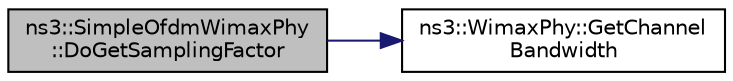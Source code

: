 digraph "ns3::SimpleOfdmWimaxPhy::DoGetSamplingFactor"
{
 // LATEX_PDF_SIZE
  edge [fontname="Helvetica",fontsize="10",labelfontname="Helvetica",labelfontsize="10"];
  node [fontname="Helvetica",fontsize="10",shape=record];
  rankdir="LR";
  Node1 [label="ns3::SimpleOfdmWimaxPhy\l::DoGetSamplingFactor",height=0.2,width=0.4,color="black", fillcolor="grey75", style="filled", fontcolor="black",tooltip="Get sampling factor."];
  Node1 -> Node2 [color="midnightblue",fontsize="10",style="solid",fontname="Helvetica"];
  Node2 [label="ns3::WimaxPhy::GetChannel\lBandwidth",height=0.2,width=0.4,color="black", fillcolor="white", style="filled",URL="$classns3_1_1_wimax_phy.html#a985bb85c2d9f62abf9657d9fce41a18e",tooltip="Get the channel bandwidth."];
}
